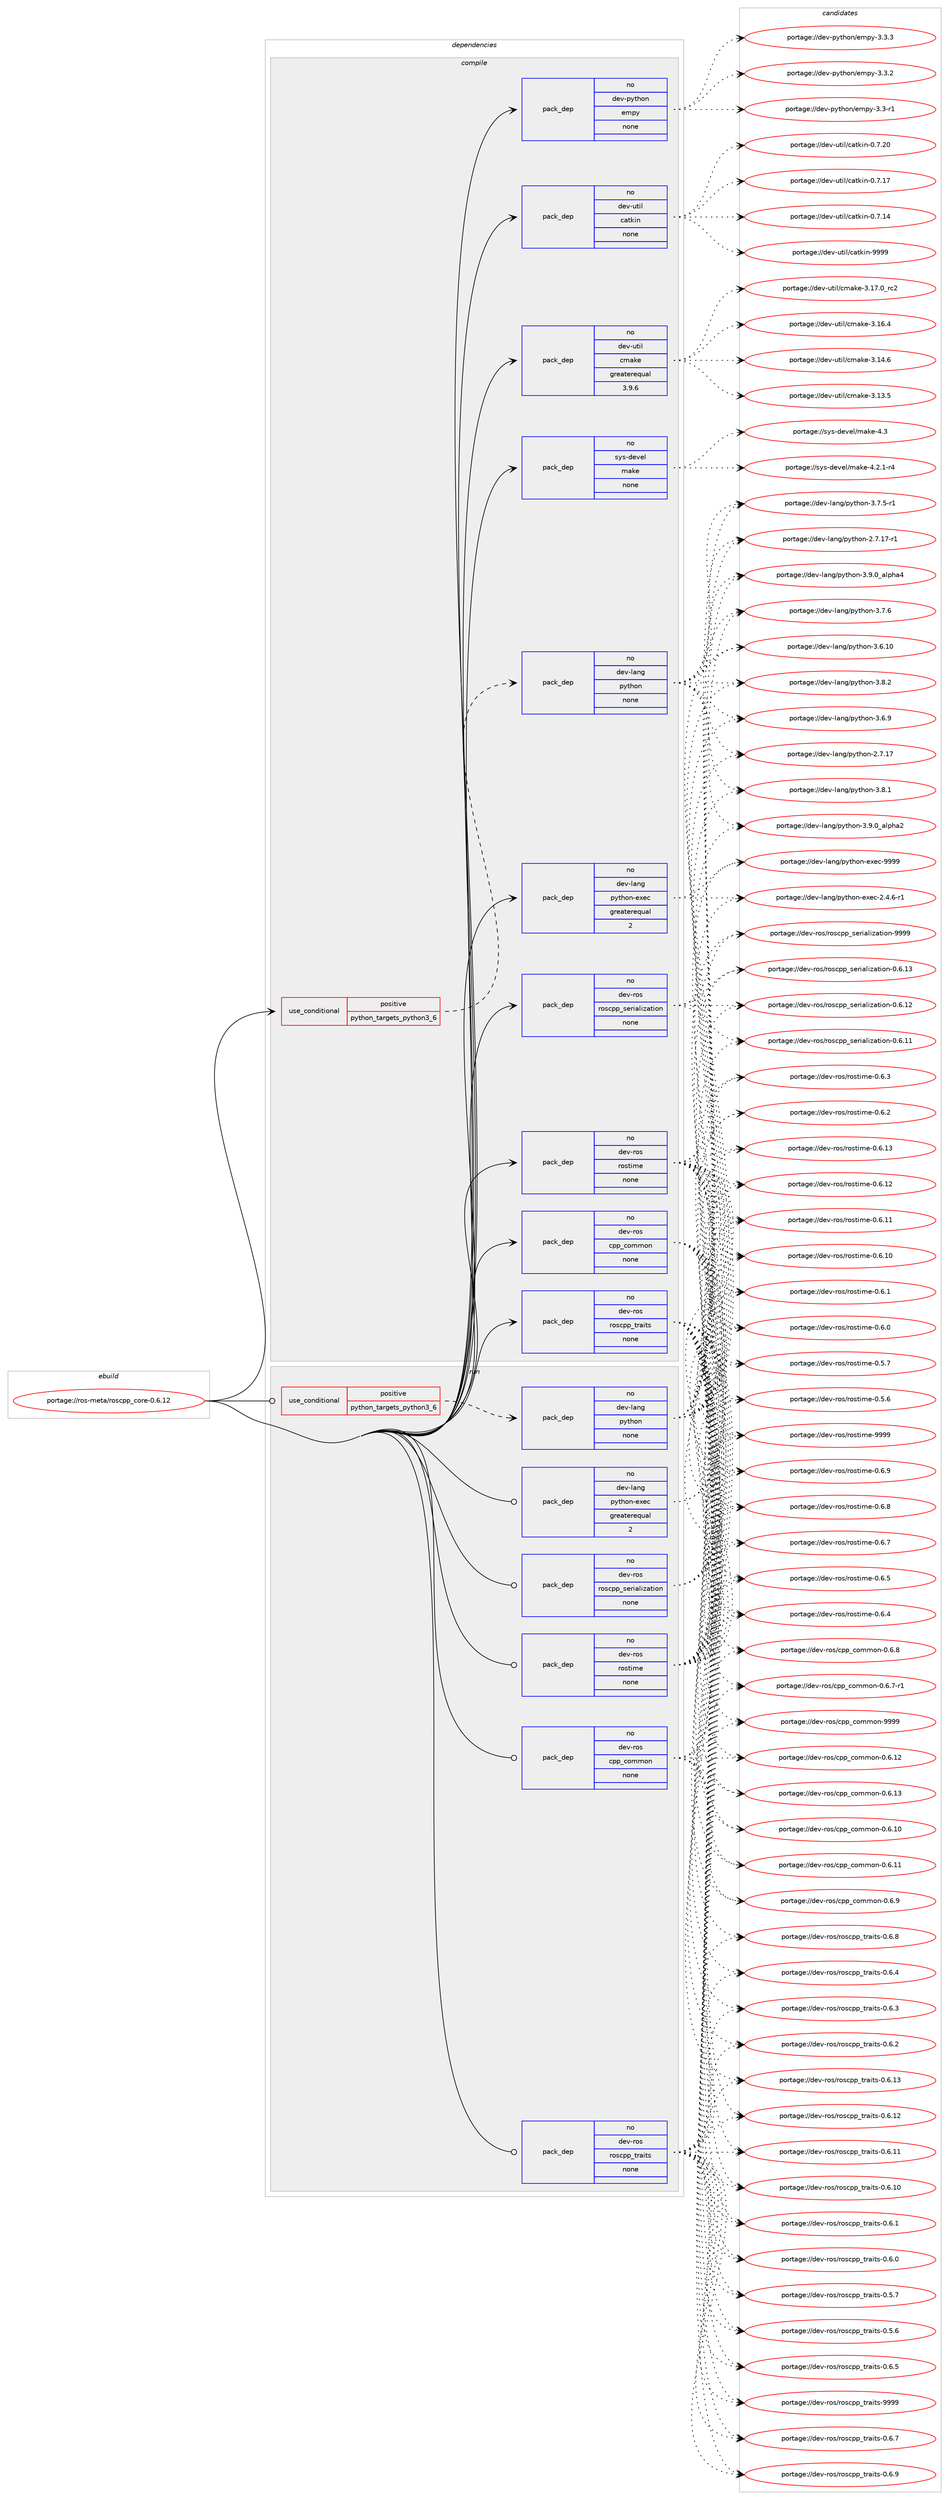 digraph prolog {

# *************
# Graph options
# *************

newrank=true;
concentrate=true;
compound=true;
graph [rankdir=LR,fontname=Helvetica,fontsize=10,ranksep=1.5];#, ranksep=2.5, nodesep=0.2];
edge  [arrowhead=vee];
node  [fontname=Helvetica,fontsize=10];

# **********
# The ebuild
# **********

subgraph cluster_leftcol {
color=gray;
rank=same;
label=<<i>ebuild</i>>;
id [label="portage://ros-meta/roscpp_core-0.6.12", color=red, width=4, href="../ros-meta/roscpp_core-0.6.12.svg"];
}

# ****************
# The dependencies
# ****************

subgraph cluster_midcol {
color=gray;
label=<<i>dependencies</i>>;
subgraph cluster_compile {
fillcolor="#eeeeee";
style=filled;
label=<<i>compile</i>>;
subgraph cond11783 {
dependency58830 [label=<<TABLE BORDER="0" CELLBORDER="1" CELLSPACING="0" CELLPADDING="4"><TR><TD ROWSPAN="3" CELLPADDING="10">use_conditional</TD></TR><TR><TD>positive</TD></TR><TR><TD>python_targets_python3_6</TD></TR></TABLE>>, shape=none, color=red];
subgraph pack45793 {
dependency58831 [label=<<TABLE BORDER="0" CELLBORDER="1" CELLSPACING="0" CELLPADDING="4" WIDTH="220"><TR><TD ROWSPAN="6" CELLPADDING="30">pack_dep</TD></TR><TR><TD WIDTH="110">no</TD></TR><TR><TD>dev-lang</TD></TR><TR><TD>python</TD></TR><TR><TD>none</TD></TR><TR><TD></TD></TR></TABLE>>, shape=none, color=blue];
}
dependency58830:e -> dependency58831:w [weight=20,style="dashed",arrowhead="vee"];
}
id:e -> dependency58830:w [weight=20,style="solid",arrowhead="vee"];
subgraph pack45794 {
dependency58832 [label=<<TABLE BORDER="0" CELLBORDER="1" CELLSPACING="0" CELLPADDING="4" WIDTH="220"><TR><TD ROWSPAN="6" CELLPADDING="30">pack_dep</TD></TR><TR><TD WIDTH="110">no</TD></TR><TR><TD>dev-lang</TD></TR><TR><TD>python-exec</TD></TR><TR><TD>greaterequal</TD></TR><TR><TD>2</TD></TR></TABLE>>, shape=none, color=blue];
}
id:e -> dependency58832:w [weight=20,style="solid",arrowhead="vee"];
subgraph pack45795 {
dependency58833 [label=<<TABLE BORDER="0" CELLBORDER="1" CELLSPACING="0" CELLPADDING="4" WIDTH="220"><TR><TD ROWSPAN="6" CELLPADDING="30">pack_dep</TD></TR><TR><TD WIDTH="110">no</TD></TR><TR><TD>dev-python</TD></TR><TR><TD>empy</TD></TR><TR><TD>none</TD></TR><TR><TD></TD></TR></TABLE>>, shape=none, color=blue];
}
id:e -> dependency58833:w [weight=20,style="solid",arrowhead="vee"];
subgraph pack45796 {
dependency58834 [label=<<TABLE BORDER="0" CELLBORDER="1" CELLSPACING="0" CELLPADDING="4" WIDTH="220"><TR><TD ROWSPAN="6" CELLPADDING="30">pack_dep</TD></TR><TR><TD WIDTH="110">no</TD></TR><TR><TD>dev-ros</TD></TR><TR><TD>cpp_common</TD></TR><TR><TD>none</TD></TR><TR><TD></TD></TR></TABLE>>, shape=none, color=blue];
}
id:e -> dependency58834:w [weight=20,style="solid",arrowhead="vee"];
subgraph pack45797 {
dependency58835 [label=<<TABLE BORDER="0" CELLBORDER="1" CELLSPACING="0" CELLPADDING="4" WIDTH="220"><TR><TD ROWSPAN="6" CELLPADDING="30">pack_dep</TD></TR><TR><TD WIDTH="110">no</TD></TR><TR><TD>dev-ros</TD></TR><TR><TD>roscpp_serialization</TD></TR><TR><TD>none</TD></TR><TR><TD></TD></TR></TABLE>>, shape=none, color=blue];
}
id:e -> dependency58835:w [weight=20,style="solid",arrowhead="vee"];
subgraph pack45798 {
dependency58836 [label=<<TABLE BORDER="0" CELLBORDER="1" CELLSPACING="0" CELLPADDING="4" WIDTH="220"><TR><TD ROWSPAN="6" CELLPADDING="30">pack_dep</TD></TR><TR><TD WIDTH="110">no</TD></TR><TR><TD>dev-ros</TD></TR><TR><TD>roscpp_traits</TD></TR><TR><TD>none</TD></TR><TR><TD></TD></TR></TABLE>>, shape=none, color=blue];
}
id:e -> dependency58836:w [weight=20,style="solid",arrowhead="vee"];
subgraph pack45799 {
dependency58837 [label=<<TABLE BORDER="0" CELLBORDER="1" CELLSPACING="0" CELLPADDING="4" WIDTH="220"><TR><TD ROWSPAN="6" CELLPADDING="30">pack_dep</TD></TR><TR><TD WIDTH="110">no</TD></TR><TR><TD>dev-ros</TD></TR><TR><TD>rostime</TD></TR><TR><TD>none</TD></TR><TR><TD></TD></TR></TABLE>>, shape=none, color=blue];
}
id:e -> dependency58837:w [weight=20,style="solid",arrowhead="vee"];
subgraph pack45800 {
dependency58838 [label=<<TABLE BORDER="0" CELLBORDER="1" CELLSPACING="0" CELLPADDING="4" WIDTH="220"><TR><TD ROWSPAN="6" CELLPADDING="30">pack_dep</TD></TR><TR><TD WIDTH="110">no</TD></TR><TR><TD>dev-util</TD></TR><TR><TD>catkin</TD></TR><TR><TD>none</TD></TR><TR><TD></TD></TR></TABLE>>, shape=none, color=blue];
}
id:e -> dependency58838:w [weight=20,style="solid",arrowhead="vee"];
subgraph pack45801 {
dependency58839 [label=<<TABLE BORDER="0" CELLBORDER="1" CELLSPACING="0" CELLPADDING="4" WIDTH="220"><TR><TD ROWSPAN="6" CELLPADDING="30">pack_dep</TD></TR><TR><TD WIDTH="110">no</TD></TR><TR><TD>dev-util</TD></TR><TR><TD>cmake</TD></TR><TR><TD>greaterequal</TD></TR><TR><TD>3.9.6</TD></TR></TABLE>>, shape=none, color=blue];
}
id:e -> dependency58839:w [weight=20,style="solid",arrowhead="vee"];
subgraph pack45802 {
dependency58840 [label=<<TABLE BORDER="0" CELLBORDER="1" CELLSPACING="0" CELLPADDING="4" WIDTH="220"><TR><TD ROWSPAN="6" CELLPADDING="30">pack_dep</TD></TR><TR><TD WIDTH="110">no</TD></TR><TR><TD>sys-devel</TD></TR><TR><TD>make</TD></TR><TR><TD>none</TD></TR><TR><TD></TD></TR></TABLE>>, shape=none, color=blue];
}
id:e -> dependency58840:w [weight=20,style="solid",arrowhead="vee"];
}
subgraph cluster_compileandrun {
fillcolor="#eeeeee";
style=filled;
label=<<i>compile and run</i>>;
}
subgraph cluster_run {
fillcolor="#eeeeee";
style=filled;
label=<<i>run</i>>;
subgraph cond11784 {
dependency58841 [label=<<TABLE BORDER="0" CELLBORDER="1" CELLSPACING="0" CELLPADDING="4"><TR><TD ROWSPAN="3" CELLPADDING="10">use_conditional</TD></TR><TR><TD>positive</TD></TR><TR><TD>python_targets_python3_6</TD></TR></TABLE>>, shape=none, color=red];
subgraph pack45803 {
dependency58842 [label=<<TABLE BORDER="0" CELLBORDER="1" CELLSPACING="0" CELLPADDING="4" WIDTH="220"><TR><TD ROWSPAN="6" CELLPADDING="30">pack_dep</TD></TR><TR><TD WIDTH="110">no</TD></TR><TR><TD>dev-lang</TD></TR><TR><TD>python</TD></TR><TR><TD>none</TD></TR><TR><TD></TD></TR></TABLE>>, shape=none, color=blue];
}
dependency58841:e -> dependency58842:w [weight=20,style="dashed",arrowhead="vee"];
}
id:e -> dependency58841:w [weight=20,style="solid",arrowhead="odot"];
subgraph pack45804 {
dependency58843 [label=<<TABLE BORDER="0" CELLBORDER="1" CELLSPACING="0" CELLPADDING="4" WIDTH="220"><TR><TD ROWSPAN="6" CELLPADDING="30">pack_dep</TD></TR><TR><TD WIDTH="110">no</TD></TR><TR><TD>dev-lang</TD></TR><TR><TD>python-exec</TD></TR><TR><TD>greaterequal</TD></TR><TR><TD>2</TD></TR></TABLE>>, shape=none, color=blue];
}
id:e -> dependency58843:w [weight=20,style="solid",arrowhead="odot"];
subgraph pack45805 {
dependency58844 [label=<<TABLE BORDER="0" CELLBORDER="1" CELLSPACING="0" CELLPADDING="4" WIDTH="220"><TR><TD ROWSPAN="6" CELLPADDING="30">pack_dep</TD></TR><TR><TD WIDTH="110">no</TD></TR><TR><TD>dev-ros</TD></TR><TR><TD>cpp_common</TD></TR><TR><TD>none</TD></TR><TR><TD></TD></TR></TABLE>>, shape=none, color=blue];
}
id:e -> dependency58844:w [weight=20,style="solid",arrowhead="odot"];
subgraph pack45806 {
dependency58845 [label=<<TABLE BORDER="0" CELLBORDER="1" CELLSPACING="0" CELLPADDING="4" WIDTH="220"><TR><TD ROWSPAN="6" CELLPADDING="30">pack_dep</TD></TR><TR><TD WIDTH="110">no</TD></TR><TR><TD>dev-ros</TD></TR><TR><TD>roscpp_serialization</TD></TR><TR><TD>none</TD></TR><TR><TD></TD></TR></TABLE>>, shape=none, color=blue];
}
id:e -> dependency58845:w [weight=20,style="solid",arrowhead="odot"];
subgraph pack45807 {
dependency58846 [label=<<TABLE BORDER="0" CELLBORDER="1" CELLSPACING="0" CELLPADDING="4" WIDTH="220"><TR><TD ROWSPAN="6" CELLPADDING="30">pack_dep</TD></TR><TR><TD WIDTH="110">no</TD></TR><TR><TD>dev-ros</TD></TR><TR><TD>roscpp_traits</TD></TR><TR><TD>none</TD></TR><TR><TD></TD></TR></TABLE>>, shape=none, color=blue];
}
id:e -> dependency58846:w [weight=20,style="solid",arrowhead="odot"];
subgraph pack45808 {
dependency58847 [label=<<TABLE BORDER="0" CELLBORDER="1" CELLSPACING="0" CELLPADDING="4" WIDTH="220"><TR><TD ROWSPAN="6" CELLPADDING="30">pack_dep</TD></TR><TR><TD WIDTH="110">no</TD></TR><TR><TD>dev-ros</TD></TR><TR><TD>rostime</TD></TR><TR><TD>none</TD></TR><TR><TD></TD></TR></TABLE>>, shape=none, color=blue];
}
id:e -> dependency58847:w [weight=20,style="solid",arrowhead="odot"];
}
}

# **************
# The candidates
# **************

subgraph cluster_choices {
rank=same;
color=gray;
label=<<i>candidates</i>>;

subgraph choice45793 {
color=black;
nodesep=1;
choice10010111845108971101034711212111610411111045514657464895971081121049752 [label="portage://dev-lang/python-3.9.0_alpha4", color=red, width=4,href="../dev-lang/python-3.9.0_alpha4.svg"];
choice10010111845108971101034711212111610411111045514657464895971081121049750 [label="portage://dev-lang/python-3.9.0_alpha2", color=red, width=4,href="../dev-lang/python-3.9.0_alpha2.svg"];
choice100101118451089711010347112121116104111110455146564650 [label="portage://dev-lang/python-3.8.2", color=red, width=4,href="../dev-lang/python-3.8.2.svg"];
choice100101118451089711010347112121116104111110455146564649 [label="portage://dev-lang/python-3.8.1", color=red, width=4,href="../dev-lang/python-3.8.1.svg"];
choice100101118451089711010347112121116104111110455146554654 [label="portage://dev-lang/python-3.7.6", color=red, width=4,href="../dev-lang/python-3.7.6.svg"];
choice1001011184510897110103471121211161041111104551465546534511449 [label="portage://dev-lang/python-3.7.5-r1", color=red, width=4,href="../dev-lang/python-3.7.5-r1.svg"];
choice100101118451089711010347112121116104111110455146544657 [label="portage://dev-lang/python-3.6.9", color=red, width=4,href="../dev-lang/python-3.6.9.svg"];
choice10010111845108971101034711212111610411111045514654464948 [label="portage://dev-lang/python-3.6.10", color=red, width=4,href="../dev-lang/python-3.6.10.svg"];
choice100101118451089711010347112121116104111110455046554649554511449 [label="portage://dev-lang/python-2.7.17-r1", color=red, width=4,href="../dev-lang/python-2.7.17-r1.svg"];
choice10010111845108971101034711212111610411111045504655464955 [label="portage://dev-lang/python-2.7.17", color=red, width=4,href="../dev-lang/python-2.7.17.svg"];
dependency58831:e -> choice10010111845108971101034711212111610411111045514657464895971081121049752:w [style=dotted,weight="100"];
dependency58831:e -> choice10010111845108971101034711212111610411111045514657464895971081121049750:w [style=dotted,weight="100"];
dependency58831:e -> choice100101118451089711010347112121116104111110455146564650:w [style=dotted,weight="100"];
dependency58831:e -> choice100101118451089711010347112121116104111110455146564649:w [style=dotted,weight="100"];
dependency58831:e -> choice100101118451089711010347112121116104111110455146554654:w [style=dotted,weight="100"];
dependency58831:e -> choice1001011184510897110103471121211161041111104551465546534511449:w [style=dotted,weight="100"];
dependency58831:e -> choice100101118451089711010347112121116104111110455146544657:w [style=dotted,weight="100"];
dependency58831:e -> choice10010111845108971101034711212111610411111045514654464948:w [style=dotted,weight="100"];
dependency58831:e -> choice100101118451089711010347112121116104111110455046554649554511449:w [style=dotted,weight="100"];
dependency58831:e -> choice10010111845108971101034711212111610411111045504655464955:w [style=dotted,weight="100"];
}
subgraph choice45794 {
color=black;
nodesep=1;
choice10010111845108971101034711212111610411111045101120101994557575757 [label="portage://dev-lang/python-exec-9999", color=red, width=4,href="../dev-lang/python-exec-9999.svg"];
choice10010111845108971101034711212111610411111045101120101994550465246544511449 [label="portage://dev-lang/python-exec-2.4.6-r1", color=red, width=4,href="../dev-lang/python-exec-2.4.6-r1.svg"];
dependency58832:e -> choice10010111845108971101034711212111610411111045101120101994557575757:w [style=dotted,weight="100"];
dependency58832:e -> choice10010111845108971101034711212111610411111045101120101994550465246544511449:w [style=dotted,weight="100"];
}
subgraph choice45795 {
color=black;
nodesep=1;
choice1001011184511212111610411111047101109112121455146514651 [label="portage://dev-python/empy-3.3.3", color=red, width=4,href="../dev-python/empy-3.3.3.svg"];
choice1001011184511212111610411111047101109112121455146514650 [label="portage://dev-python/empy-3.3.2", color=red, width=4,href="../dev-python/empy-3.3.2.svg"];
choice1001011184511212111610411111047101109112121455146514511449 [label="portage://dev-python/empy-3.3-r1", color=red, width=4,href="../dev-python/empy-3.3-r1.svg"];
dependency58833:e -> choice1001011184511212111610411111047101109112121455146514651:w [style=dotted,weight="100"];
dependency58833:e -> choice1001011184511212111610411111047101109112121455146514650:w [style=dotted,weight="100"];
dependency58833:e -> choice1001011184511212111610411111047101109112121455146514511449:w [style=dotted,weight="100"];
}
subgraph choice45796 {
color=black;
nodesep=1;
choice10010111845114111115479911211295991111091091111104557575757 [label="portage://dev-ros/cpp_common-9999", color=red, width=4,href="../dev-ros/cpp_common-9999.svg"];
choice1001011184511411111547991121129599111109109111110454846544657 [label="portage://dev-ros/cpp_common-0.6.9", color=red, width=4,href="../dev-ros/cpp_common-0.6.9.svg"];
choice1001011184511411111547991121129599111109109111110454846544656 [label="portage://dev-ros/cpp_common-0.6.8", color=red, width=4,href="../dev-ros/cpp_common-0.6.8.svg"];
choice10010111845114111115479911211295991111091091111104548465446554511449 [label="portage://dev-ros/cpp_common-0.6.7-r1", color=red, width=4,href="../dev-ros/cpp_common-0.6.7-r1.svg"];
choice100101118451141111154799112112959911110910911111045484654464951 [label="portage://dev-ros/cpp_common-0.6.13", color=red, width=4,href="../dev-ros/cpp_common-0.6.13.svg"];
choice100101118451141111154799112112959911110910911111045484654464950 [label="portage://dev-ros/cpp_common-0.6.12", color=red, width=4,href="../dev-ros/cpp_common-0.6.12.svg"];
choice100101118451141111154799112112959911110910911111045484654464949 [label="portage://dev-ros/cpp_common-0.6.11", color=red, width=4,href="../dev-ros/cpp_common-0.6.11.svg"];
choice100101118451141111154799112112959911110910911111045484654464948 [label="portage://dev-ros/cpp_common-0.6.10", color=red, width=4,href="../dev-ros/cpp_common-0.6.10.svg"];
dependency58834:e -> choice10010111845114111115479911211295991111091091111104557575757:w [style=dotted,weight="100"];
dependency58834:e -> choice1001011184511411111547991121129599111109109111110454846544657:w [style=dotted,weight="100"];
dependency58834:e -> choice1001011184511411111547991121129599111109109111110454846544656:w [style=dotted,weight="100"];
dependency58834:e -> choice10010111845114111115479911211295991111091091111104548465446554511449:w [style=dotted,weight="100"];
dependency58834:e -> choice100101118451141111154799112112959911110910911111045484654464951:w [style=dotted,weight="100"];
dependency58834:e -> choice100101118451141111154799112112959911110910911111045484654464950:w [style=dotted,weight="100"];
dependency58834:e -> choice100101118451141111154799112112959911110910911111045484654464949:w [style=dotted,weight="100"];
dependency58834:e -> choice100101118451141111154799112112959911110910911111045484654464948:w [style=dotted,weight="100"];
}
subgraph choice45797 {
color=black;
nodesep=1;
choice1001011184511411111547114111115991121129511510111410597108105122971161051111104557575757 [label="portage://dev-ros/roscpp_serialization-9999", color=red, width=4,href="../dev-ros/roscpp_serialization-9999.svg"];
choice10010111845114111115471141111159911211295115101114105971081051229711610511111045484654464951 [label="portage://dev-ros/roscpp_serialization-0.6.13", color=red, width=4,href="../dev-ros/roscpp_serialization-0.6.13.svg"];
choice10010111845114111115471141111159911211295115101114105971081051229711610511111045484654464950 [label="portage://dev-ros/roscpp_serialization-0.6.12", color=red, width=4,href="../dev-ros/roscpp_serialization-0.6.12.svg"];
choice10010111845114111115471141111159911211295115101114105971081051229711610511111045484654464949 [label="portage://dev-ros/roscpp_serialization-0.6.11", color=red, width=4,href="../dev-ros/roscpp_serialization-0.6.11.svg"];
dependency58835:e -> choice1001011184511411111547114111115991121129511510111410597108105122971161051111104557575757:w [style=dotted,weight="100"];
dependency58835:e -> choice10010111845114111115471141111159911211295115101114105971081051229711610511111045484654464951:w [style=dotted,weight="100"];
dependency58835:e -> choice10010111845114111115471141111159911211295115101114105971081051229711610511111045484654464950:w [style=dotted,weight="100"];
dependency58835:e -> choice10010111845114111115471141111159911211295115101114105971081051229711610511111045484654464949:w [style=dotted,weight="100"];
}
subgraph choice45798 {
color=black;
nodesep=1;
choice10010111845114111115471141111159911211295116114971051161154557575757 [label="portage://dev-ros/roscpp_traits-9999", color=red, width=4,href="../dev-ros/roscpp_traits-9999.svg"];
choice1001011184511411111547114111115991121129511611497105116115454846544657 [label="portage://dev-ros/roscpp_traits-0.6.9", color=red, width=4,href="../dev-ros/roscpp_traits-0.6.9.svg"];
choice1001011184511411111547114111115991121129511611497105116115454846544656 [label="portage://dev-ros/roscpp_traits-0.6.8", color=red, width=4,href="../dev-ros/roscpp_traits-0.6.8.svg"];
choice1001011184511411111547114111115991121129511611497105116115454846544655 [label="portage://dev-ros/roscpp_traits-0.6.7", color=red, width=4,href="../dev-ros/roscpp_traits-0.6.7.svg"];
choice1001011184511411111547114111115991121129511611497105116115454846544653 [label="portage://dev-ros/roscpp_traits-0.6.5", color=red, width=4,href="../dev-ros/roscpp_traits-0.6.5.svg"];
choice1001011184511411111547114111115991121129511611497105116115454846544652 [label="portage://dev-ros/roscpp_traits-0.6.4", color=red, width=4,href="../dev-ros/roscpp_traits-0.6.4.svg"];
choice1001011184511411111547114111115991121129511611497105116115454846544651 [label="portage://dev-ros/roscpp_traits-0.6.3", color=red, width=4,href="../dev-ros/roscpp_traits-0.6.3.svg"];
choice1001011184511411111547114111115991121129511611497105116115454846544650 [label="portage://dev-ros/roscpp_traits-0.6.2", color=red, width=4,href="../dev-ros/roscpp_traits-0.6.2.svg"];
choice100101118451141111154711411111599112112951161149710511611545484654464951 [label="portage://dev-ros/roscpp_traits-0.6.13", color=red, width=4,href="../dev-ros/roscpp_traits-0.6.13.svg"];
choice100101118451141111154711411111599112112951161149710511611545484654464950 [label="portage://dev-ros/roscpp_traits-0.6.12", color=red, width=4,href="../dev-ros/roscpp_traits-0.6.12.svg"];
choice100101118451141111154711411111599112112951161149710511611545484654464949 [label="portage://dev-ros/roscpp_traits-0.6.11", color=red, width=4,href="../dev-ros/roscpp_traits-0.6.11.svg"];
choice100101118451141111154711411111599112112951161149710511611545484654464948 [label="portage://dev-ros/roscpp_traits-0.6.10", color=red, width=4,href="../dev-ros/roscpp_traits-0.6.10.svg"];
choice1001011184511411111547114111115991121129511611497105116115454846544649 [label="portage://dev-ros/roscpp_traits-0.6.1", color=red, width=4,href="../dev-ros/roscpp_traits-0.6.1.svg"];
choice1001011184511411111547114111115991121129511611497105116115454846544648 [label="portage://dev-ros/roscpp_traits-0.6.0", color=red, width=4,href="../dev-ros/roscpp_traits-0.6.0.svg"];
choice1001011184511411111547114111115991121129511611497105116115454846534655 [label="portage://dev-ros/roscpp_traits-0.5.7", color=red, width=4,href="../dev-ros/roscpp_traits-0.5.7.svg"];
choice1001011184511411111547114111115991121129511611497105116115454846534654 [label="portage://dev-ros/roscpp_traits-0.5.6", color=red, width=4,href="../dev-ros/roscpp_traits-0.5.6.svg"];
dependency58836:e -> choice10010111845114111115471141111159911211295116114971051161154557575757:w [style=dotted,weight="100"];
dependency58836:e -> choice1001011184511411111547114111115991121129511611497105116115454846544657:w [style=dotted,weight="100"];
dependency58836:e -> choice1001011184511411111547114111115991121129511611497105116115454846544656:w [style=dotted,weight="100"];
dependency58836:e -> choice1001011184511411111547114111115991121129511611497105116115454846544655:w [style=dotted,weight="100"];
dependency58836:e -> choice1001011184511411111547114111115991121129511611497105116115454846544653:w [style=dotted,weight="100"];
dependency58836:e -> choice1001011184511411111547114111115991121129511611497105116115454846544652:w [style=dotted,weight="100"];
dependency58836:e -> choice1001011184511411111547114111115991121129511611497105116115454846544651:w [style=dotted,weight="100"];
dependency58836:e -> choice1001011184511411111547114111115991121129511611497105116115454846544650:w [style=dotted,weight="100"];
dependency58836:e -> choice100101118451141111154711411111599112112951161149710511611545484654464951:w [style=dotted,weight="100"];
dependency58836:e -> choice100101118451141111154711411111599112112951161149710511611545484654464950:w [style=dotted,weight="100"];
dependency58836:e -> choice100101118451141111154711411111599112112951161149710511611545484654464949:w [style=dotted,weight="100"];
dependency58836:e -> choice100101118451141111154711411111599112112951161149710511611545484654464948:w [style=dotted,weight="100"];
dependency58836:e -> choice1001011184511411111547114111115991121129511611497105116115454846544649:w [style=dotted,weight="100"];
dependency58836:e -> choice1001011184511411111547114111115991121129511611497105116115454846544648:w [style=dotted,weight="100"];
dependency58836:e -> choice1001011184511411111547114111115991121129511611497105116115454846534655:w [style=dotted,weight="100"];
dependency58836:e -> choice1001011184511411111547114111115991121129511611497105116115454846534654:w [style=dotted,weight="100"];
}
subgraph choice45799 {
color=black;
nodesep=1;
choice10010111845114111115471141111151161051091014557575757 [label="portage://dev-ros/rostime-9999", color=red, width=4,href="../dev-ros/rostime-9999.svg"];
choice1001011184511411111547114111115116105109101454846544657 [label="portage://dev-ros/rostime-0.6.9", color=red, width=4,href="../dev-ros/rostime-0.6.9.svg"];
choice1001011184511411111547114111115116105109101454846544656 [label="portage://dev-ros/rostime-0.6.8", color=red, width=4,href="../dev-ros/rostime-0.6.8.svg"];
choice1001011184511411111547114111115116105109101454846544655 [label="portage://dev-ros/rostime-0.6.7", color=red, width=4,href="../dev-ros/rostime-0.6.7.svg"];
choice1001011184511411111547114111115116105109101454846544653 [label="portage://dev-ros/rostime-0.6.5", color=red, width=4,href="../dev-ros/rostime-0.6.5.svg"];
choice1001011184511411111547114111115116105109101454846544652 [label="portage://dev-ros/rostime-0.6.4", color=red, width=4,href="../dev-ros/rostime-0.6.4.svg"];
choice1001011184511411111547114111115116105109101454846544651 [label="portage://dev-ros/rostime-0.6.3", color=red, width=4,href="../dev-ros/rostime-0.6.3.svg"];
choice1001011184511411111547114111115116105109101454846544650 [label="portage://dev-ros/rostime-0.6.2", color=red, width=4,href="../dev-ros/rostime-0.6.2.svg"];
choice100101118451141111154711411111511610510910145484654464951 [label="portage://dev-ros/rostime-0.6.13", color=red, width=4,href="../dev-ros/rostime-0.6.13.svg"];
choice100101118451141111154711411111511610510910145484654464950 [label="portage://dev-ros/rostime-0.6.12", color=red, width=4,href="../dev-ros/rostime-0.6.12.svg"];
choice100101118451141111154711411111511610510910145484654464949 [label="portage://dev-ros/rostime-0.6.11", color=red, width=4,href="../dev-ros/rostime-0.6.11.svg"];
choice100101118451141111154711411111511610510910145484654464948 [label="portage://dev-ros/rostime-0.6.10", color=red, width=4,href="../dev-ros/rostime-0.6.10.svg"];
choice1001011184511411111547114111115116105109101454846544649 [label="portage://dev-ros/rostime-0.6.1", color=red, width=4,href="../dev-ros/rostime-0.6.1.svg"];
choice1001011184511411111547114111115116105109101454846544648 [label="portage://dev-ros/rostime-0.6.0", color=red, width=4,href="../dev-ros/rostime-0.6.0.svg"];
choice1001011184511411111547114111115116105109101454846534655 [label="portage://dev-ros/rostime-0.5.7", color=red, width=4,href="../dev-ros/rostime-0.5.7.svg"];
choice1001011184511411111547114111115116105109101454846534654 [label="portage://dev-ros/rostime-0.5.6", color=red, width=4,href="../dev-ros/rostime-0.5.6.svg"];
dependency58837:e -> choice10010111845114111115471141111151161051091014557575757:w [style=dotted,weight="100"];
dependency58837:e -> choice1001011184511411111547114111115116105109101454846544657:w [style=dotted,weight="100"];
dependency58837:e -> choice1001011184511411111547114111115116105109101454846544656:w [style=dotted,weight="100"];
dependency58837:e -> choice1001011184511411111547114111115116105109101454846544655:w [style=dotted,weight="100"];
dependency58837:e -> choice1001011184511411111547114111115116105109101454846544653:w [style=dotted,weight="100"];
dependency58837:e -> choice1001011184511411111547114111115116105109101454846544652:w [style=dotted,weight="100"];
dependency58837:e -> choice1001011184511411111547114111115116105109101454846544651:w [style=dotted,weight="100"];
dependency58837:e -> choice1001011184511411111547114111115116105109101454846544650:w [style=dotted,weight="100"];
dependency58837:e -> choice100101118451141111154711411111511610510910145484654464951:w [style=dotted,weight="100"];
dependency58837:e -> choice100101118451141111154711411111511610510910145484654464950:w [style=dotted,weight="100"];
dependency58837:e -> choice100101118451141111154711411111511610510910145484654464949:w [style=dotted,weight="100"];
dependency58837:e -> choice100101118451141111154711411111511610510910145484654464948:w [style=dotted,weight="100"];
dependency58837:e -> choice1001011184511411111547114111115116105109101454846544649:w [style=dotted,weight="100"];
dependency58837:e -> choice1001011184511411111547114111115116105109101454846544648:w [style=dotted,weight="100"];
dependency58837:e -> choice1001011184511411111547114111115116105109101454846534655:w [style=dotted,weight="100"];
dependency58837:e -> choice1001011184511411111547114111115116105109101454846534654:w [style=dotted,weight="100"];
}
subgraph choice45800 {
color=black;
nodesep=1;
choice100101118451171161051084799971161071051104557575757 [label="portage://dev-util/catkin-9999", color=red, width=4,href="../dev-util/catkin-9999.svg"];
choice1001011184511711610510847999711610710511045484655465048 [label="portage://dev-util/catkin-0.7.20", color=red, width=4,href="../dev-util/catkin-0.7.20.svg"];
choice1001011184511711610510847999711610710511045484655464955 [label="portage://dev-util/catkin-0.7.17", color=red, width=4,href="../dev-util/catkin-0.7.17.svg"];
choice1001011184511711610510847999711610710511045484655464952 [label="portage://dev-util/catkin-0.7.14", color=red, width=4,href="../dev-util/catkin-0.7.14.svg"];
dependency58838:e -> choice100101118451171161051084799971161071051104557575757:w [style=dotted,weight="100"];
dependency58838:e -> choice1001011184511711610510847999711610710511045484655465048:w [style=dotted,weight="100"];
dependency58838:e -> choice1001011184511711610510847999711610710511045484655464955:w [style=dotted,weight="100"];
dependency58838:e -> choice1001011184511711610510847999711610710511045484655464952:w [style=dotted,weight="100"];
}
subgraph choice45801 {
color=black;
nodesep=1;
choice1001011184511711610510847991099710710145514649554648951149950 [label="portage://dev-util/cmake-3.17.0_rc2", color=red, width=4,href="../dev-util/cmake-3.17.0_rc2.svg"];
choice1001011184511711610510847991099710710145514649544652 [label="portage://dev-util/cmake-3.16.4", color=red, width=4,href="../dev-util/cmake-3.16.4.svg"];
choice1001011184511711610510847991099710710145514649524654 [label="portage://dev-util/cmake-3.14.6", color=red, width=4,href="../dev-util/cmake-3.14.6.svg"];
choice1001011184511711610510847991099710710145514649514653 [label="portage://dev-util/cmake-3.13.5", color=red, width=4,href="../dev-util/cmake-3.13.5.svg"];
dependency58839:e -> choice1001011184511711610510847991099710710145514649554648951149950:w [style=dotted,weight="100"];
dependency58839:e -> choice1001011184511711610510847991099710710145514649544652:w [style=dotted,weight="100"];
dependency58839:e -> choice1001011184511711610510847991099710710145514649524654:w [style=dotted,weight="100"];
dependency58839:e -> choice1001011184511711610510847991099710710145514649514653:w [style=dotted,weight="100"];
}
subgraph choice45802 {
color=black;
nodesep=1;
choice11512111545100101118101108471099710710145524651 [label="portage://sys-devel/make-4.3", color=red, width=4,href="../sys-devel/make-4.3.svg"];
choice1151211154510010111810110847109971071014552465046494511452 [label="portage://sys-devel/make-4.2.1-r4", color=red, width=4,href="../sys-devel/make-4.2.1-r4.svg"];
dependency58840:e -> choice11512111545100101118101108471099710710145524651:w [style=dotted,weight="100"];
dependency58840:e -> choice1151211154510010111810110847109971071014552465046494511452:w [style=dotted,weight="100"];
}
subgraph choice45803 {
color=black;
nodesep=1;
choice10010111845108971101034711212111610411111045514657464895971081121049752 [label="portage://dev-lang/python-3.9.0_alpha4", color=red, width=4,href="../dev-lang/python-3.9.0_alpha4.svg"];
choice10010111845108971101034711212111610411111045514657464895971081121049750 [label="portage://dev-lang/python-3.9.0_alpha2", color=red, width=4,href="../dev-lang/python-3.9.0_alpha2.svg"];
choice100101118451089711010347112121116104111110455146564650 [label="portage://dev-lang/python-3.8.2", color=red, width=4,href="../dev-lang/python-3.8.2.svg"];
choice100101118451089711010347112121116104111110455146564649 [label="portage://dev-lang/python-3.8.1", color=red, width=4,href="../dev-lang/python-3.8.1.svg"];
choice100101118451089711010347112121116104111110455146554654 [label="portage://dev-lang/python-3.7.6", color=red, width=4,href="../dev-lang/python-3.7.6.svg"];
choice1001011184510897110103471121211161041111104551465546534511449 [label="portage://dev-lang/python-3.7.5-r1", color=red, width=4,href="../dev-lang/python-3.7.5-r1.svg"];
choice100101118451089711010347112121116104111110455146544657 [label="portage://dev-lang/python-3.6.9", color=red, width=4,href="../dev-lang/python-3.6.9.svg"];
choice10010111845108971101034711212111610411111045514654464948 [label="portage://dev-lang/python-3.6.10", color=red, width=4,href="../dev-lang/python-3.6.10.svg"];
choice100101118451089711010347112121116104111110455046554649554511449 [label="portage://dev-lang/python-2.7.17-r1", color=red, width=4,href="../dev-lang/python-2.7.17-r1.svg"];
choice10010111845108971101034711212111610411111045504655464955 [label="portage://dev-lang/python-2.7.17", color=red, width=4,href="../dev-lang/python-2.7.17.svg"];
dependency58842:e -> choice10010111845108971101034711212111610411111045514657464895971081121049752:w [style=dotted,weight="100"];
dependency58842:e -> choice10010111845108971101034711212111610411111045514657464895971081121049750:w [style=dotted,weight="100"];
dependency58842:e -> choice100101118451089711010347112121116104111110455146564650:w [style=dotted,weight="100"];
dependency58842:e -> choice100101118451089711010347112121116104111110455146564649:w [style=dotted,weight="100"];
dependency58842:e -> choice100101118451089711010347112121116104111110455146554654:w [style=dotted,weight="100"];
dependency58842:e -> choice1001011184510897110103471121211161041111104551465546534511449:w [style=dotted,weight="100"];
dependency58842:e -> choice100101118451089711010347112121116104111110455146544657:w [style=dotted,weight="100"];
dependency58842:e -> choice10010111845108971101034711212111610411111045514654464948:w [style=dotted,weight="100"];
dependency58842:e -> choice100101118451089711010347112121116104111110455046554649554511449:w [style=dotted,weight="100"];
dependency58842:e -> choice10010111845108971101034711212111610411111045504655464955:w [style=dotted,weight="100"];
}
subgraph choice45804 {
color=black;
nodesep=1;
choice10010111845108971101034711212111610411111045101120101994557575757 [label="portage://dev-lang/python-exec-9999", color=red, width=4,href="../dev-lang/python-exec-9999.svg"];
choice10010111845108971101034711212111610411111045101120101994550465246544511449 [label="portage://dev-lang/python-exec-2.4.6-r1", color=red, width=4,href="../dev-lang/python-exec-2.4.6-r1.svg"];
dependency58843:e -> choice10010111845108971101034711212111610411111045101120101994557575757:w [style=dotted,weight="100"];
dependency58843:e -> choice10010111845108971101034711212111610411111045101120101994550465246544511449:w [style=dotted,weight="100"];
}
subgraph choice45805 {
color=black;
nodesep=1;
choice10010111845114111115479911211295991111091091111104557575757 [label="portage://dev-ros/cpp_common-9999", color=red, width=4,href="../dev-ros/cpp_common-9999.svg"];
choice1001011184511411111547991121129599111109109111110454846544657 [label="portage://dev-ros/cpp_common-0.6.9", color=red, width=4,href="../dev-ros/cpp_common-0.6.9.svg"];
choice1001011184511411111547991121129599111109109111110454846544656 [label="portage://dev-ros/cpp_common-0.6.8", color=red, width=4,href="../dev-ros/cpp_common-0.6.8.svg"];
choice10010111845114111115479911211295991111091091111104548465446554511449 [label="portage://dev-ros/cpp_common-0.6.7-r1", color=red, width=4,href="../dev-ros/cpp_common-0.6.7-r1.svg"];
choice100101118451141111154799112112959911110910911111045484654464951 [label="portage://dev-ros/cpp_common-0.6.13", color=red, width=4,href="../dev-ros/cpp_common-0.6.13.svg"];
choice100101118451141111154799112112959911110910911111045484654464950 [label="portage://dev-ros/cpp_common-0.6.12", color=red, width=4,href="../dev-ros/cpp_common-0.6.12.svg"];
choice100101118451141111154799112112959911110910911111045484654464949 [label="portage://dev-ros/cpp_common-0.6.11", color=red, width=4,href="../dev-ros/cpp_common-0.6.11.svg"];
choice100101118451141111154799112112959911110910911111045484654464948 [label="portage://dev-ros/cpp_common-0.6.10", color=red, width=4,href="../dev-ros/cpp_common-0.6.10.svg"];
dependency58844:e -> choice10010111845114111115479911211295991111091091111104557575757:w [style=dotted,weight="100"];
dependency58844:e -> choice1001011184511411111547991121129599111109109111110454846544657:w [style=dotted,weight="100"];
dependency58844:e -> choice1001011184511411111547991121129599111109109111110454846544656:w [style=dotted,weight="100"];
dependency58844:e -> choice10010111845114111115479911211295991111091091111104548465446554511449:w [style=dotted,weight="100"];
dependency58844:e -> choice100101118451141111154799112112959911110910911111045484654464951:w [style=dotted,weight="100"];
dependency58844:e -> choice100101118451141111154799112112959911110910911111045484654464950:w [style=dotted,weight="100"];
dependency58844:e -> choice100101118451141111154799112112959911110910911111045484654464949:w [style=dotted,weight="100"];
dependency58844:e -> choice100101118451141111154799112112959911110910911111045484654464948:w [style=dotted,weight="100"];
}
subgraph choice45806 {
color=black;
nodesep=1;
choice1001011184511411111547114111115991121129511510111410597108105122971161051111104557575757 [label="portage://dev-ros/roscpp_serialization-9999", color=red, width=4,href="../dev-ros/roscpp_serialization-9999.svg"];
choice10010111845114111115471141111159911211295115101114105971081051229711610511111045484654464951 [label="portage://dev-ros/roscpp_serialization-0.6.13", color=red, width=4,href="../dev-ros/roscpp_serialization-0.6.13.svg"];
choice10010111845114111115471141111159911211295115101114105971081051229711610511111045484654464950 [label="portage://dev-ros/roscpp_serialization-0.6.12", color=red, width=4,href="../dev-ros/roscpp_serialization-0.6.12.svg"];
choice10010111845114111115471141111159911211295115101114105971081051229711610511111045484654464949 [label="portage://dev-ros/roscpp_serialization-0.6.11", color=red, width=4,href="../dev-ros/roscpp_serialization-0.6.11.svg"];
dependency58845:e -> choice1001011184511411111547114111115991121129511510111410597108105122971161051111104557575757:w [style=dotted,weight="100"];
dependency58845:e -> choice10010111845114111115471141111159911211295115101114105971081051229711610511111045484654464951:w [style=dotted,weight="100"];
dependency58845:e -> choice10010111845114111115471141111159911211295115101114105971081051229711610511111045484654464950:w [style=dotted,weight="100"];
dependency58845:e -> choice10010111845114111115471141111159911211295115101114105971081051229711610511111045484654464949:w [style=dotted,weight="100"];
}
subgraph choice45807 {
color=black;
nodesep=1;
choice10010111845114111115471141111159911211295116114971051161154557575757 [label="portage://dev-ros/roscpp_traits-9999", color=red, width=4,href="../dev-ros/roscpp_traits-9999.svg"];
choice1001011184511411111547114111115991121129511611497105116115454846544657 [label="portage://dev-ros/roscpp_traits-0.6.9", color=red, width=4,href="../dev-ros/roscpp_traits-0.6.9.svg"];
choice1001011184511411111547114111115991121129511611497105116115454846544656 [label="portage://dev-ros/roscpp_traits-0.6.8", color=red, width=4,href="../dev-ros/roscpp_traits-0.6.8.svg"];
choice1001011184511411111547114111115991121129511611497105116115454846544655 [label="portage://dev-ros/roscpp_traits-0.6.7", color=red, width=4,href="../dev-ros/roscpp_traits-0.6.7.svg"];
choice1001011184511411111547114111115991121129511611497105116115454846544653 [label="portage://dev-ros/roscpp_traits-0.6.5", color=red, width=4,href="../dev-ros/roscpp_traits-0.6.5.svg"];
choice1001011184511411111547114111115991121129511611497105116115454846544652 [label="portage://dev-ros/roscpp_traits-0.6.4", color=red, width=4,href="../dev-ros/roscpp_traits-0.6.4.svg"];
choice1001011184511411111547114111115991121129511611497105116115454846544651 [label="portage://dev-ros/roscpp_traits-0.6.3", color=red, width=4,href="../dev-ros/roscpp_traits-0.6.3.svg"];
choice1001011184511411111547114111115991121129511611497105116115454846544650 [label="portage://dev-ros/roscpp_traits-0.6.2", color=red, width=4,href="../dev-ros/roscpp_traits-0.6.2.svg"];
choice100101118451141111154711411111599112112951161149710511611545484654464951 [label="portage://dev-ros/roscpp_traits-0.6.13", color=red, width=4,href="../dev-ros/roscpp_traits-0.6.13.svg"];
choice100101118451141111154711411111599112112951161149710511611545484654464950 [label="portage://dev-ros/roscpp_traits-0.6.12", color=red, width=4,href="../dev-ros/roscpp_traits-0.6.12.svg"];
choice100101118451141111154711411111599112112951161149710511611545484654464949 [label="portage://dev-ros/roscpp_traits-0.6.11", color=red, width=4,href="../dev-ros/roscpp_traits-0.6.11.svg"];
choice100101118451141111154711411111599112112951161149710511611545484654464948 [label="portage://dev-ros/roscpp_traits-0.6.10", color=red, width=4,href="../dev-ros/roscpp_traits-0.6.10.svg"];
choice1001011184511411111547114111115991121129511611497105116115454846544649 [label="portage://dev-ros/roscpp_traits-0.6.1", color=red, width=4,href="../dev-ros/roscpp_traits-0.6.1.svg"];
choice1001011184511411111547114111115991121129511611497105116115454846544648 [label="portage://dev-ros/roscpp_traits-0.6.0", color=red, width=4,href="../dev-ros/roscpp_traits-0.6.0.svg"];
choice1001011184511411111547114111115991121129511611497105116115454846534655 [label="portage://dev-ros/roscpp_traits-0.5.7", color=red, width=4,href="../dev-ros/roscpp_traits-0.5.7.svg"];
choice1001011184511411111547114111115991121129511611497105116115454846534654 [label="portage://dev-ros/roscpp_traits-0.5.6", color=red, width=4,href="../dev-ros/roscpp_traits-0.5.6.svg"];
dependency58846:e -> choice10010111845114111115471141111159911211295116114971051161154557575757:w [style=dotted,weight="100"];
dependency58846:e -> choice1001011184511411111547114111115991121129511611497105116115454846544657:w [style=dotted,weight="100"];
dependency58846:e -> choice1001011184511411111547114111115991121129511611497105116115454846544656:w [style=dotted,weight="100"];
dependency58846:e -> choice1001011184511411111547114111115991121129511611497105116115454846544655:w [style=dotted,weight="100"];
dependency58846:e -> choice1001011184511411111547114111115991121129511611497105116115454846544653:w [style=dotted,weight="100"];
dependency58846:e -> choice1001011184511411111547114111115991121129511611497105116115454846544652:w [style=dotted,weight="100"];
dependency58846:e -> choice1001011184511411111547114111115991121129511611497105116115454846544651:w [style=dotted,weight="100"];
dependency58846:e -> choice1001011184511411111547114111115991121129511611497105116115454846544650:w [style=dotted,weight="100"];
dependency58846:e -> choice100101118451141111154711411111599112112951161149710511611545484654464951:w [style=dotted,weight="100"];
dependency58846:e -> choice100101118451141111154711411111599112112951161149710511611545484654464950:w [style=dotted,weight="100"];
dependency58846:e -> choice100101118451141111154711411111599112112951161149710511611545484654464949:w [style=dotted,weight="100"];
dependency58846:e -> choice100101118451141111154711411111599112112951161149710511611545484654464948:w [style=dotted,weight="100"];
dependency58846:e -> choice1001011184511411111547114111115991121129511611497105116115454846544649:w [style=dotted,weight="100"];
dependency58846:e -> choice1001011184511411111547114111115991121129511611497105116115454846544648:w [style=dotted,weight="100"];
dependency58846:e -> choice1001011184511411111547114111115991121129511611497105116115454846534655:w [style=dotted,weight="100"];
dependency58846:e -> choice1001011184511411111547114111115991121129511611497105116115454846534654:w [style=dotted,weight="100"];
}
subgraph choice45808 {
color=black;
nodesep=1;
choice10010111845114111115471141111151161051091014557575757 [label="portage://dev-ros/rostime-9999", color=red, width=4,href="../dev-ros/rostime-9999.svg"];
choice1001011184511411111547114111115116105109101454846544657 [label="portage://dev-ros/rostime-0.6.9", color=red, width=4,href="../dev-ros/rostime-0.6.9.svg"];
choice1001011184511411111547114111115116105109101454846544656 [label="portage://dev-ros/rostime-0.6.8", color=red, width=4,href="../dev-ros/rostime-0.6.8.svg"];
choice1001011184511411111547114111115116105109101454846544655 [label="portage://dev-ros/rostime-0.6.7", color=red, width=4,href="../dev-ros/rostime-0.6.7.svg"];
choice1001011184511411111547114111115116105109101454846544653 [label="portage://dev-ros/rostime-0.6.5", color=red, width=4,href="../dev-ros/rostime-0.6.5.svg"];
choice1001011184511411111547114111115116105109101454846544652 [label="portage://dev-ros/rostime-0.6.4", color=red, width=4,href="../dev-ros/rostime-0.6.4.svg"];
choice1001011184511411111547114111115116105109101454846544651 [label="portage://dev-ros/rostime-0.6.3", color=red, width=4,href="../dev-ros/rostime-0.6.3.svg"];
choice1001011184511411111547114111115116105109101454846544650 [label="portage://dev-ros/rostime-0.6.2", color=red, width=4,href="../dev-ros/rostime-0.6.2.svg"];
choice100101118451141111154711411111511610510910145484654464951 [label="portage://dev-ros/rostime-0.6.13", color=red, width=4,href="../dev-ros/rostime-0.6.13.svg"];
choice100101118451141111154711411111511610510910145484654464950 [label="portage://dev-ros/rostime-0.6.12", color=red, width=4,href="../dev-ros/rostime-0.6.12.svg"];
choice100101118451141111154711411111511610510910145484654464949 [label="portage://dev-ros/rostime-0.6.11", color=red, width=4,href="../dev-ros/rostime-0.6.11.svg"];
choice100101118451141111154711411111511610510910145484654464948 [label="portage://dev-ros/rostime-0.6.10", color=red, width=4,href="../dev-ros/rostime-0.6.10.svg"];
choice1001011184511411111547114111115116105109101454846544649 [label="portage://dev-ros/rostime-0.6.1", color=red, width=4,href="../dev-ros/rostime-0.6.1.svg"];
choice1001011184511411111547114111115116105109101454846544648 [label="portage://dev-ros/rostime-0.6.0", color=red, width=4,href="../dev-ros/rostime-0.6.0.svg"];
choice1001011184511411111547114111115116105109101454846534655 [label="portage://dev-ros/rostime-0.5.7", color=red, width=4,href="../dev-ros/rostime-0.5.7.svg"];
choice1001011184511411111547114111115116105109101454846534654 [label="portage://dev-ros/rostime-0.5.6", color=red, width=4,href="../dev-ros/rostime-0.5.6.svg"];
dependency58847:e -> choice10010111845114111115471141111151161051091014557575757:w [style=dotted,weight="100"];
dependency58847:e -> choice1001011184511411111547114111115116105109101454846544657:w [style=dotted,weight="100"];
dependency58847:e -> choice1001011184511411111547114111115116105109101454846544656:w [style=dotted,weight="100"];
dependency58847:e -> choice1001011184511411111547114111115116105109101454846544655:w [style=dotted,weight="100"];
dependency58847:e -> choice1001011184511411111547114111115116105109101454846544653:w [style=dotted,weight="100"];
dependency58847:e -> choice1001011184511411111547114111115116105109101454846544652:w [style=dotted,weight="100"];
dependency58847:e -> choice1001011184511411111547114111115116105109101454846544651:w [style=dotted,weight="100"];
dependency58847:e -> choice1001011184511411111547114111115116105109101454846544650:w [style=dotted,weight="100"];
dependency58847:e -> choice100101118451141111154711411111511610510910145484654464951:w [style=dotted,weight="100"];
dependency58847:e -> choice100101118451141111154711411111511610510910145484654464950:w [style=dotted,weight="100"];
dependency58847:e -> choice100101118451141111154711411111511610510910145484654464949:w [style=dotted,weight="100"];
dependency58847:e -> choice100101118451141111154711411111511610510910145484654464948:w [style=dotted,weight="100"];
dependency58847:e -> choice1001011184511411111547114111115116105109101454846544649:w [style=dotted,weight="100"];
dependency58847:e -> choice1001011184511411111547114111115116105109101454846544648:w [style=dotted,weight="100"];
dependency58847:e -> choice1001011184511411111547114111115116105109101454846534655:w [style=dotted,weight="100"];
dependency58847:e -> choice1001011184511411111547114111115116105109101454846534654:w [style=dotted,weight="100"];
}
}

}
